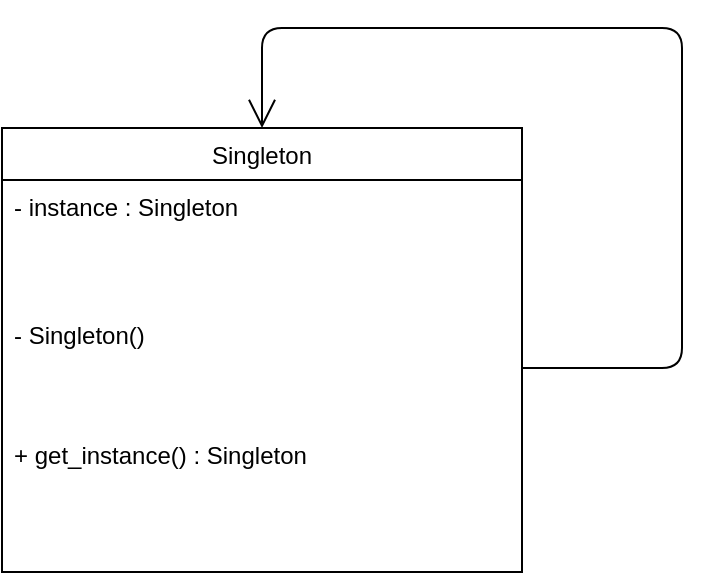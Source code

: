 <mxfile version="14.6.9" type="google"><diagram id="C5RBs43oDa-KdzZeNtuy" name="Page-1"><mxGraphModel dx="868" dy="1621" grid="1" gridSize="10" guides="1" tooltips="1" connect="1" arrows="1" fold="1" page="1" pageScale="1" pageWidth="827" pageHeight="1169" math="0" shadow="0"><root><mxCell id="WIyWlLk6GJQsqaUBKTNV-0"/><mxCell id="WIyWlLk6GJQsqaUBKTNV-1" parent="WIyWlLk6GJQsqaUBKTNV-0"/><mxCell id="vDixfCjJ97c87MF9jjHW-0" value="Singleton" style="swimlane;fontStyle=0;childLayout=stackLayout;horizontal=1;startSize=26;fillColor=none;horizontalStack=0;resizeParent=1;resizeParentMax=0;resizeLast=0;collapsible=1;marginBottom=0;" vertex="1" parent="WIyWlLk6GJQsqaUBKTNV-1"><mxGeometry x="300" y="-380" width="260" height="222" as="geometry"/></mxCell><mxCell id="vDixfCjJ97c87MF9jjHW-1" value="- instance : Singleton" style="text;strokeColor=none;fillColor=none;align=left;verticalAlign=top;spacingLeft=4;spacingRight=4;overflow=hidden;rotatable=0;points=[[0,0.5],[1,0.5]];portConstraint=eastwest;" vertex="1" parent="vDixfCjJ97c87MF9jjHW-0"><mxGeometry y="26" width="260" height="64" as="geometry"/></mxCell><mxCell id="vDixfCjJ97c87MF9jjHW-2" value="- Singleton()" style="text;strokeColor=none;fillColor=none;align=left;verticalAlign=top;spacingLeft=4;spacingRight=4;overflow=hidden;rotatable=0;points=[[0,0.5],[1,0.5]];portConstraint=eastwest;" vertex="1" parent="vDixfCjJ97c87MF9jjHW-0"><mxGeometry y="90" width="260" height="60" as="geometry"/></mxCell><mxCell id="vDixfCjJ97c87MF9jjHW-3" value="+ get_instance() : Singleton" style="text;strokeColor=none;fillColor=none;align=left;verticalAlign=top;spacingLeft=4;spacingRight=4;overflow=hidden;rotatable=0;points=[[0,0.5],[1,0.5]];portConstraint=eastwest;" vertex="1" parent="vDixfCjJ97c87MF9jjHW-0"><mxGeometry y="150" width="260" height="72" as="geometry"/></mxCell><mxCell id="vDixfCjJ97c87MF9jjHW-4" value="" style="endArrow=open;endFill=1;endSize=12;html=1;entryX=0.5;entryY=0;entryDx=0;entryDy=0;exitX=1;exitY=0.5;exitDx=0;exitDy=0;" edge="1" parent="vDixfCjJ97c87MF9jjHW-0" source="vDixfCjJ97c87MF9jjHW-2" target="vDixfCjJ97c87MF9jjHW-0"><mxGeometry width="160" relative="1" as="geometry"><mxPoint x="280" y="140" as="sourcePoint"/><mxPoint x="110" y="-40" as="targetPoint"/><Array as="points"><mxPoint x="340" y="120"/><mxPoint x="340" y="-50"/><mxPoint x="130" y="-50"/></Array></mxGeometry></mxCell></root></mxGraphModel></diagram></mxfile>